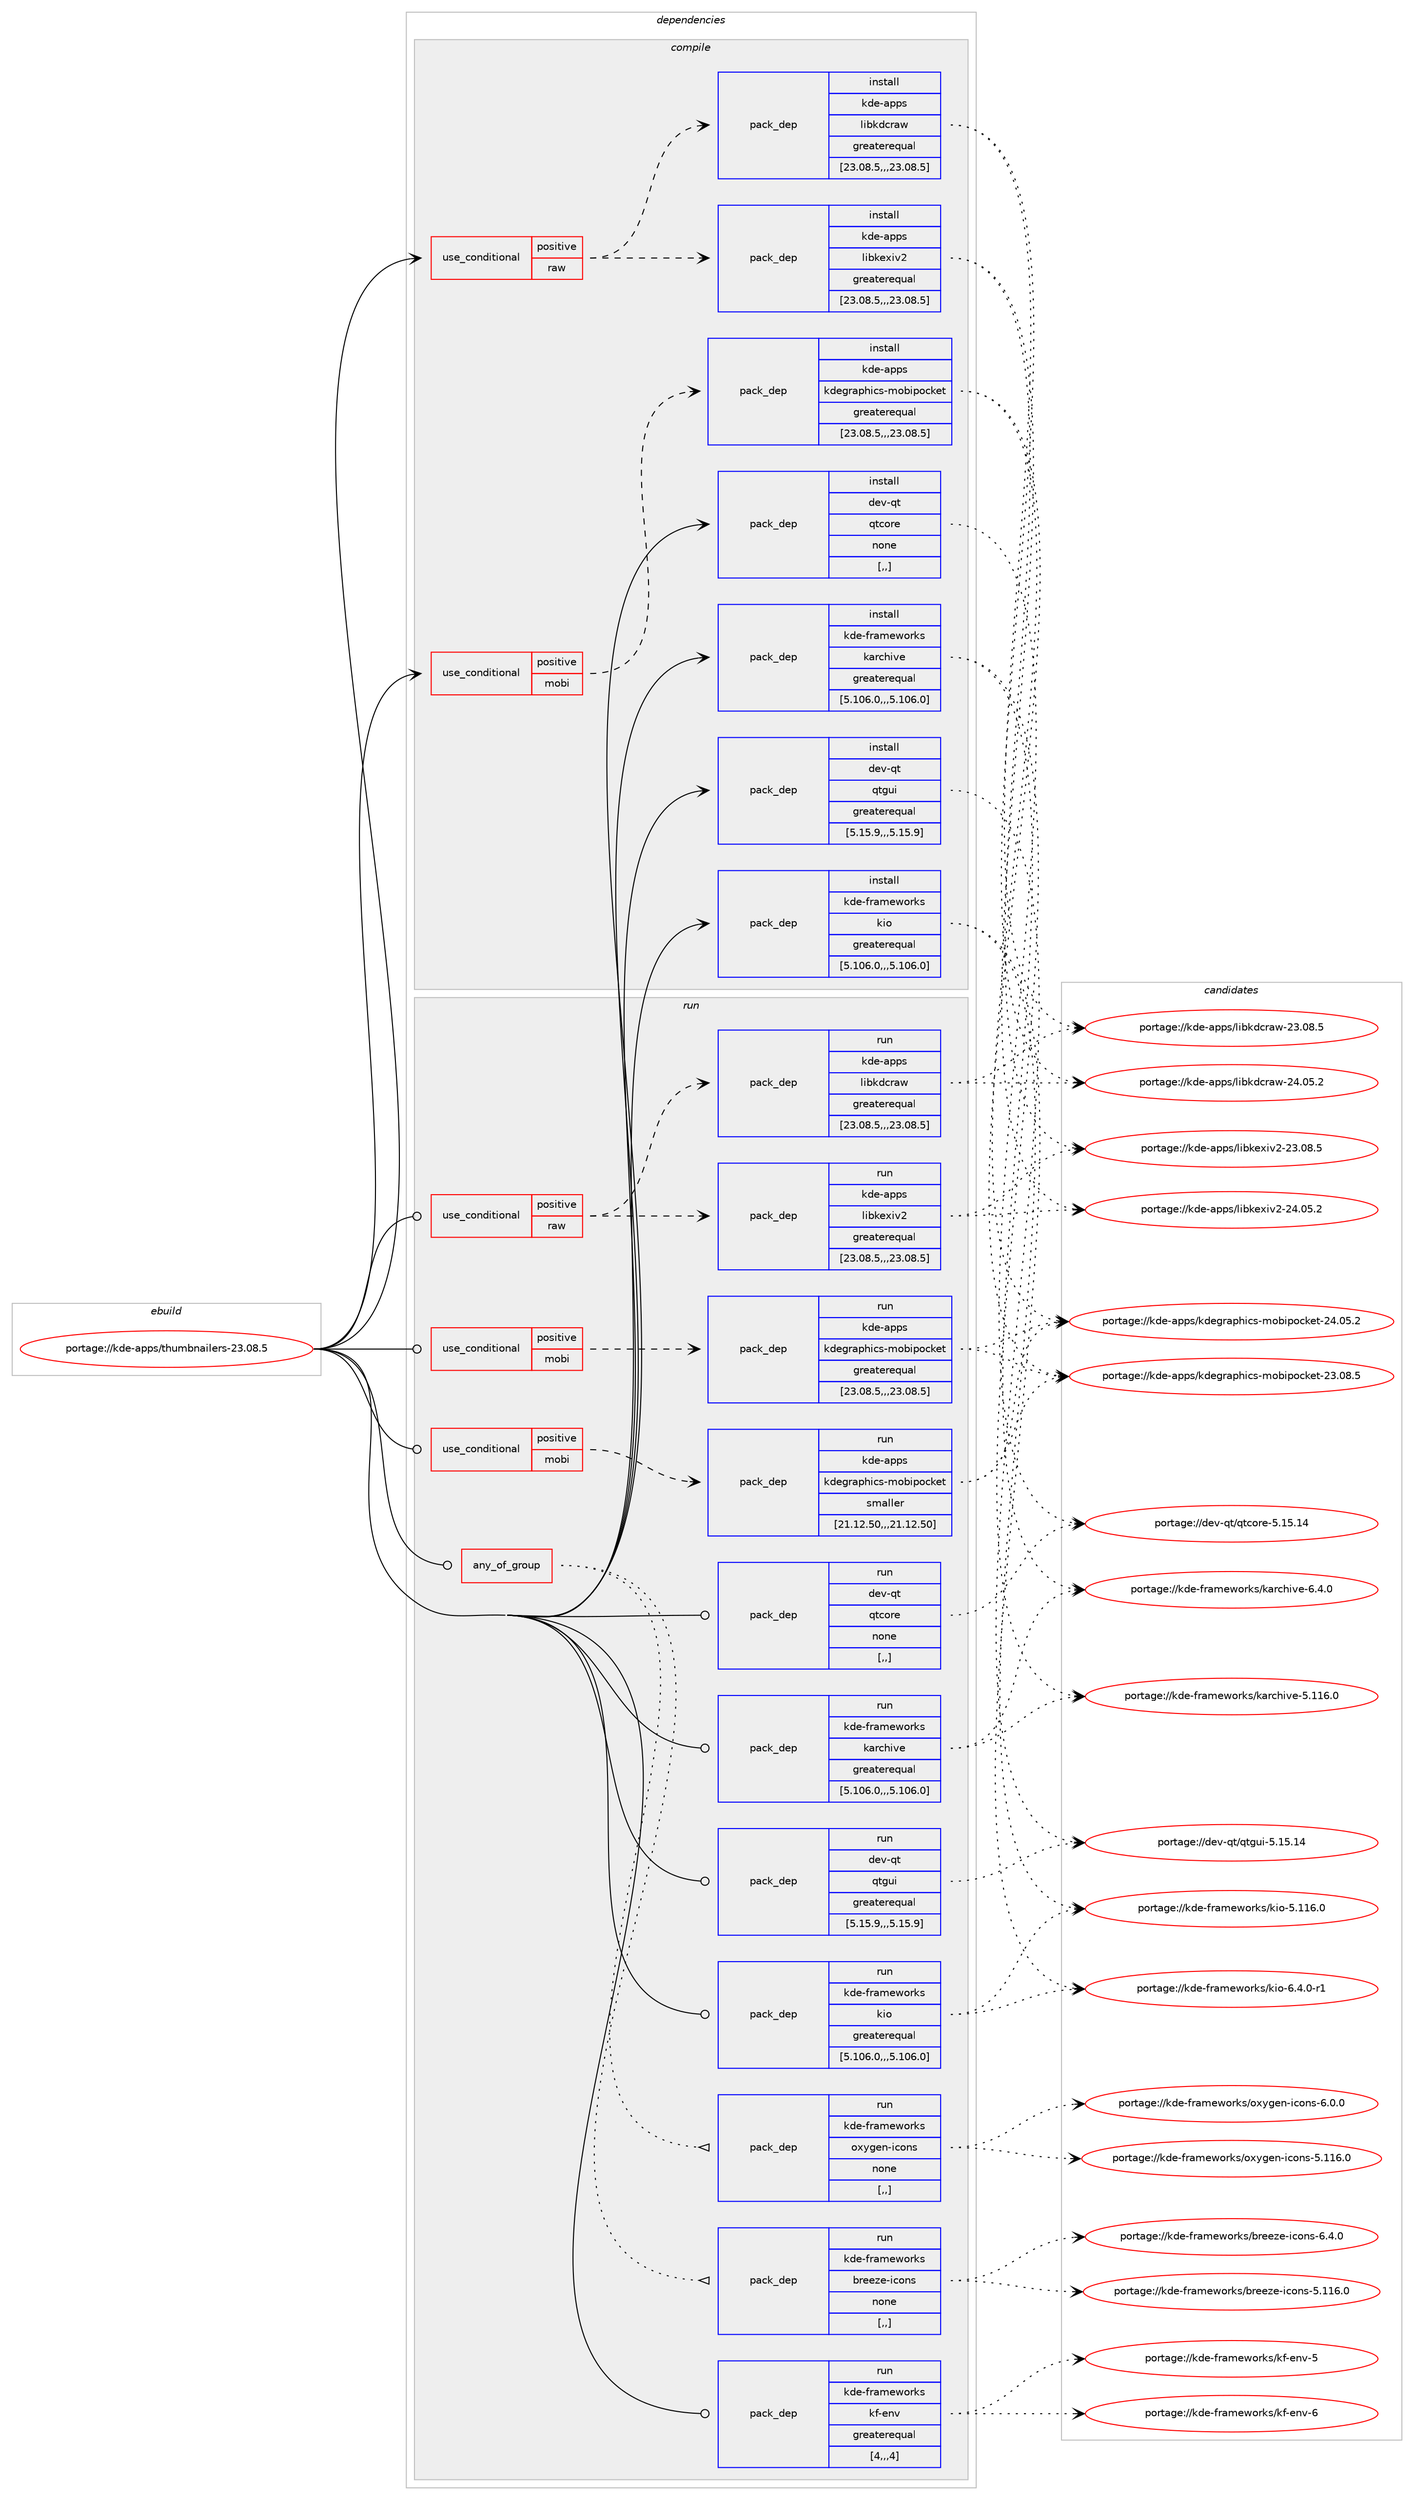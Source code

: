 digraph prolog {

# *************
# Graph options
# *************

newrank=true;
concentrate=true;
compound=true;
graph [rankdir=LR,fontname=Helvetica,fontsize=10,ranksep=1.5];#, ranksep=2.5, nodesep=0.2];
edge  [arrowhead=vee];
node  [fontname=Helvetica,fontsize=10];

# **********
# The ebuild
# **********

subgraph cluster_leftcol {
color=gray;
label=<<i>ebuild</i>>;
id [label="portage://kde-apps/thumbnailers-23.08.5", color=red, width=4, href="../kde-apps/thumbnailers-23.08.5.svg"];
}

# ****************
# The dependencies
# ****************

subgraph cluster_midcol {
color=gray;
label=<<i>dependencies</i>>;
subgraph cluster_compile {
fillcolor="#eeeeee";
style=filled;
label=<<i>compile</i>>;
subgraph cond67633 {
dependency262381 [label=<<TABLE BORDER="0" CELLBORDER="1" CELLSPACING="0" CELLPADDING="4"><TR><TD ROWSPAN="3" CELLPADDING="10">use_conditional</TD></TR><TR><TD>positive</TD></TR><TR><TD>mobi</TD></TR></TABLE>>, shape=none, color=red];
subgraph pack192696 {
dependency262382 [label=<<TABLE BORDER="0" CELLBORDER="1" CELLSPACING="0" CELLPADDING="4" WIDTH="220"><TR><TD ROWSPAN="6" CELLPADDING="30">pack_dep</TD></TR><TR><TD WIDTH="110">install</TD></TR><TR><TD>kde-apps</TD></TR><TR><TD>kdegraphics-mobipocket</TD></TR><TR><TD>greaterequal</TD></TR><TR><TD>[23.08.5,,,23.08.5]</TD></TR></TABLE>>, shape=none, color=blue];
}
dependency262381:e -> dependency262382:w [weight=20,style="dashed",arrowhead="vee"];
}
id:e -> dependency262381:w [weight=20,style="solid",arrowhead="vee"];
subgraph cond67634 {
dependency262383 [label=<<TABLE BORDER="0" CELLBORDER="1" CELLSPACING="0" CELLPADDING="4"><TR><TD ROWSPAN="3" CELLPADDING="10">use_conditional</TD></TR><TR><TD>positive</TD></TR><TR><TD>raw</TD></TR></TABLE>>, shape=none, color=red];
subgraph pack192697 {
dependency262384 [label=<<TABLE BORDER="0" CELLBORDER="1" CELLSPACING="0" CELLPADDING="4" WIDTH="220"><TR><TD ROWSPAN="6" CELLPADDING="30">pack_dep</TD></TR><TR><TD WIDTH="110">install</TD></TR><TR><TD>kde-apps</TD></TR><TR><TD>libkdcraw</TD></TR><TR><TD>greaterequal</TD></TR><TR><TD>[23.08.5,,,23.08.5]</TD></TR></TABLE>>, shape=none, color=blue];
}
dependency262383:e -> dependency262384:w [weight=20,style="dashed",arrowhead="vee"];
subgraph pack192698 {
dependency262385 [label=<<TABLE BORDER="0" CELLBORDER="1" CELLSPACING="0" CELLPADDING="4" WIDTH="220"><TR><TD ROWSPAN="6" CELLPADDING="30">pack_dep</TD></TR><TR><TD WIDTH="110">install</TD></TR><TR><TD>kde-apps</TD></TR><TR><TD>libkexiv2</TD></TR><TR><TD>greaterequal</TD></TR><TR><TD>[23.08.5,,,23.08.5]</TD></TR></TABLE>>, shape=none, color=blue];
}
dependency262383:e -> dependency262385:w [weight=20,style="dashed",arrowhead="vee"];
}
id:e -> dependency262383:w [weight=20,style="solid",arrowhead="vee"];
subgraph pack192699 {
dependency262386 [label=<<TABLE BORDER="0" CELLBORDER="1" CELLSPACING="0" CELLPADDING="4" WIDTH="220"><TR><TD ROWSPAN="6" CELLPADDING="30">pack_dep</TD></TR><TR><TD WIDTH="110">install</TD></TR><TR><TD>dev-qt</TD></TR><TR><TD>qtcore</TD></TR><TR><TD>none</TD></TR><TR><TD>[,,]</TD></TR></TABLE>>, shape=none, color=blue];
}
id:e -> dependency262386:w [weight=20,style="solid",arrowhead="vee"];
subgraph pack192700 {
dependency262387 [label=<<TABLE BORDER="0" CELLBORDER="1" CELLSPACING="0" CELLPADDING="4" WIDTH="220"><TR><TD ROWSPAN="6" CELLPADDING="30">pack_dep</TD></TR><TR><TD WIDTH="110">install</TD></TR><TR><TD>dev-qt</TD></TR><TR><TD>qtgui</TD></TR><TR><TD>greaterequal</TD></TR><TR><TD>[5.15.9,,,5.15.9]</TD></TR></TABLE>>, shape=none, color=blue];
}
id:e -> dependency262387:w [weight=20,style="solid",arrowhead="vee"];
subgraph pack192701 {
dependency262388 [label=<<TABLE BORDER="0" CELLBORDER="1" CELLSPACING="0" CELLPADDING="4" WIDTH="220"><TR><TD ROWSPAN="6" CELLPADDING="30">pack_dep</TD></TR><TR><TD WIDTH="110">install</TD></TR><TR><TD>kde-frameworks</TD></TR><TR><TD>karchive</TD></TR><TR><TD>greaterequal</TD></TR><TR><TD>[5.106.0,,,5.106.0]</TD></TR></TABLE>>, shape=none, color=blue];
}
id:e -> dependency262388:w [weight=20,style="solid",arrowhead="vee"];
subgraph pack192702 {
dependency262389 [label=<<TABLE BORDER="0" CELLBORDER="1" CELLSPACING="0" CELLPADDING="4" WIDTH="220"><TR><TD ROWSPAN="6" CELLPADDING="30">pack_dep</TD></TR><TR><TD WIDTH="110">install</TD></TR><TR><TD>kde-frameworks</TD></TR><TR><TD>kio</TD></TR><TR><TD>greaterequal</TD></TR><TR><TD>[5.106.0,,,5.106.0]</TD></TR></TABLE>>, shape=none, color=blue];
}
id:e -> dependency262389:w [weight=20,style="solid",arrowhead="vee"];
}
subgraph cluster_compileandrun {
fillcolor="#eeeeee";
style=filled;
label=<<i>compile and run</i>>;
}
subgraph cluster_run {
fillcolor="#eeeeee";
style=filled;
label=<<i>run</i>>;
subgraph any1892 {
dependency262390 [label=<<TABLE BORDER="0" CELLBORDER="1" CELLSPACING="0" CELLPADDING="4"><TR><TD CELLPADDING="10">any_of_group</TD></TR></TABLE>>, shape=none, color=red];subgraph pack192703 {
dependency262391 [label=<<TABLE BORDER="0" CELLBORDER="1" CELLSPACING="0" CELLPADDING="4" WIDTH="220"><TR><TD ROWSPAN="6" CELLPADDING="30">pack_dep</TD></TR><TR><TD WIDTH="110">run</TD></TR><TR><TD>kde-frameworks</TD></TR><TR><TD>breeze-icons</TD></TR><TR><TD>none</TD></TR><TR><TD>[,,]</TD></TR></TABLE>>, shape=none, color=blue];
}
dependency262390:e -> dependency262391:w [weight=20,style="dotted",arrowhead="oinv"];
subgraph pack192704 {
dependency262392 [label=<<TABLE BORDER="0" CELLBORDER="1" CELLSPACING="0" CELLPADDING="4" WIDTH="220"><TR><TD ROWSPAN="6" CELLPADDING="30">pack_dep</TD></TR><TR><TD WIDTH="110">run</TD></TR><TR><TD>kde-frameworks</TD></TR><TR><TD>oxygen-icons</TD></TR><TR><TD>none</TD></TR><TR><TD>[,,]</TD></TR></TABLE>>, shape=none, color=blue];
}
dependency262390:e -> dependency262392:w [weight=20,style="dotted",arrowhead="oinv"];
}
id:e -> dependency262390:w [weight=20,style="solid",arrowhead="odot"];
subgraph cond67635 {
dependency262393 [label=<<TABLE BORDER="0" CELLBORDER="1" CELLSPACING="0" CELLPADDING="4"><TR><TD ROWSPAN="3" CELLPADDING="10">use_conditional</TD></TR><TR><TD>positive</TD></TR><TR><TD>mobi</TD></TR></TABLE>>, shape=none, color=red];
subgraph pack192705 {
dependency262394 [label=<<TABLE BORDER="0" CELLBORDER="1" CELLSPACING="0" CELLPADDING="4" WIDTH="220"><TR><TD ROWSPAN="6" CELLPADDING="30">pack_dep</TD></TR><TR><TD WIDTH="110">run</TD></TR><TR><TD>kde-apps</TD></TR><TR><TD>kdegraphics-mobipocket</TD></TR><TR><TD>greaterequal</TD></TR><TR><TD>[23.08.5,,,23.08.5]</TD></TR></TABLE>>, shape=none, color=blue];
}
dependency262393:e -> dependency262394:w [weight=20,style="dashed",arrowhead="vee"];
}
id:e -> dependency262393:w [weight=20,style="solid",arrowhead="odot"];
subgraph cond67636 {
dependency262395 [label=<<TABLE BORDER="0" CELLBORDER="1" CELLSPACING="0" CELLPADDING="4"><TR><TD ROWSPAN="3" CELLPADDING="10">use_conditional</TD></TR><TR><TD>positive</TD></TR><TR><TD>mobi</TD></TR></TABLE>>, shape=none, color=red];
subgraph pack192706 {
dependency262396 [label=<<TABLE BORDER="0" CELLBORDER="1" CELLSPACING="0" CELLPADDING="4" WIDTH="220"><TR><TD ROWSPAN="6" CELLPADDING="30">pack_dep</TD></TR><TR><TD WIDTH="110">run</TD></TR><TR><TD>kde-apps</TD></TR><TR><TD>kdegraphics-mobipocket</TD></TR><TR><TD>smaller</TD></TR><TR><TD>[21.12.50,,,21.12.50]</TD></TR></TABLE>>, shape=none, color=blue];
}
dependency262395:e -> dependency262396:w [weight=20,style="dashed",arrowhead="vee"];
}
id:e -> dependency262395:w [weight=20,style="solid",arrowhead="odot"];
subgraph cond67637 {
dependency262397 [label=<<TABLE BORDER="0" CELLBORDER="1" CELLSPACING="0" CELLPADDING="4"><TR><TD ROWSPAN="3" CELLPADDING="10">use_conditional</TD></TR><TR><TD>positive</TD></TR><TR><TD>raw</TD></TR></TABLE>>, shape=none, color=red];
subgraph pack192707 {
dependency262398 [label=<<TABLE BORDER="0" CELLBORDER="1" CELLSPACING="0" CELLPADDING="4" WIDTH="220"><TR><TD ROWSPAN="6" CELLPADDING="30">pack_dep</TD></TR><TR><TD WIDTH="110">run</TD></TR><TR><TD>kde-apps</TD></TR><TR><TD>libkdcraw</TD></TR><TR><TD>greaterequal</TD></TR><TR><TD>[23.08.5,,,23.08.5]</TD></TR></TABLE>>, shape=none, color=blue];
}
dependency262397:e -> dependency262398:w [weight=20,style="dashed",arrowhead="vee"];
subgraph pack192708 {
dependency262399 [label=<<TABLE BORDER="0" CELLBORDER="1" CELLSPACING="0" CELLPADDING="4" WIDTH="220"><TR><TD ROWSPAN="6" CELLPADDING="30">pack_dep</TD></TR><TR><TD WIDTH="110">run</TD></TR><TR><TD>kde-apps</TD></TR><TR><TD>libkexiv2</TD></TR><TR><TD>greaterequal</TD></TR><TR><TD>[23.08.5,,,23.08.5]</TD></TR></TABLE>>, shape=none, color=blue];
}
dependency262397:e -> dependency262399:w [weight=20,style="dashed",arrowhead="vee"];
}
id:e -> dependency262397:w [weight=20,style="solid",arrowhead="odot"];
subgraph pack192709 {
dependency262400 [label=<<TABLE BORDER="0" CELLBORDER="1" CELLSPACING="0" CELLPADDING="4" WIDTH="220"><TR><TD ROWSPAN="6" CELLPADDING="30">pack_dep</TD></TR><TR><TD WIDTH="110">run</TD></TR><TR><TD>dev-qt</TD></TR><TR><TD>qtcore</TD></TR><TR><TD>none</TD></TR><TR><TD>[,,]</TD></TR></TABLE>>, shape=none, color=blue];
}
id:e -> dependency262400:w [weight=20,style="solid",arrowhead="odot"];
subgraph pack192710 {
dependency262401 [label=<<TABLE BORDER="0" CELLBORDER="1" CELLSPACING="0" CELLPADDING="4" WIDTH="220"><TR><TD ROWSPAN="6" CELLPADDING="30">pack_dep</TD></TR><TR><TD WIDTH="110">run</TD></TR><TR><TD>dev-qt</TD></TR><TR><TD>qtgui</TD></TR><TR><TD>greaterequal</TD></TR><TR><TD>[5.15.9,,,5.15.9]</TD></TR></TABLE>>, shape=none, color=blue];
}
id:e -> dependency262401:w [weight=20,style="solid",arrowhead="odot"];
subgraph pack192711 {
dependency262402 [label=<<TABLE BORDER="0" CELLBORDER="1" CELLSPACING="0" CELLPADDING="4" WIDTH="220"><TR><TD ROWSPAN="6" CELLPADDING="30">pack_dep</TD></TR><TR><TD WIDTH="110">run</TD></TR><TR><TD>kde-frameworks</TD></TR><TR><TD>karchive</TD></TR><TR><TD>greaterequal</TD></TR><TR><TD>[5.106.0,,,5.106.0]</TD></TR></TABLE>>, shape=none, color=blue];
}
id:e -> dependency262402:w [weight=20,style="solid",arrowhead="odot"];
subgraph pack192712 {
dependency262403 [label=<<TABLE BORDER="0" CELLBORDER="1" CELLSPACING="0" CELLPADDING="4" WIDTH="220"><TR><TD ROWSPAN="6" CELLPADDING="30">pack_dep</TD></TR><TR><TD WIDTH="110">run</TD></TR><TR><TD>kde-frameworks</TD></TR><TR><TD>kf-env</TD></TR><TR><TD>greaterequal</TD></TR><TR><TD>[4,,,4]</TD></TR></TABLE>>, shape=none, color=blue];
}
id:e -> dependency262403:w [weight=20,style="solid",arrowhead="odot"];
subgraph pack192713 {
dependency262404 [label=<<TABLE BORDER="0" CELLBORDER="1" CELLSPACING="0" CELLPADDING="4" WIDTH="220"><TR><TD ROWSPAN="6" CELLPADDING="30">pack_dep</TD></TR><TR><TD WIDTH="110">run</TD></TR><TR><TD>kde-frameworks</TD></TR><TR><TD>kio</TD></TR><TR><TD>greaterequal</TD></TR><TR><TD>[5.106.0,,,5.106.0]</TD></TR></TABLE>>, shape=none, color=blue];
}
id:e -> dependency262404:w [weight=20,style="solid",arrowhead="odot"];
}
}

# **************
# The candidates
# **************

subgraph cluster_choices {
rank=same;
color=gray;
label=<<i>candidates</i>>;

subgraph choice192696 {
color=black;
nodesep=1;
choice10710010145971121121154710710010110311497112104105991154510911198105112111991071011164550524648534650 [label="portage://kde-apps/kdegraphics-mobipocket-24.05.2", color=red, width=4,href="../kde-apps/kdegraphics-mobipocket-24.05.2.svg"];
choice10710010145971121121154710710010110311497112104105991154510911198105112111991071011164550514648564653 [label="portage://kde-apps/kdegraphics-mobipocket-23.08.5", color=red, width=4,href="../kde-apps/kdegraphics-mobipocket-23.08.5.svg"];
dependency262382:e -> choice10710010145971121121154710710010110311497112104105991154510911198105112111991071011164550524648534650:w [style=dotted,weight="100"];
dependency262382:e -> choice10710010145971121121154710710010110311497112104105991154510911198105112111991071011164550514648564653:w [style=dotted,weight="100"];
}
subgraph choice192697 {
color=black;
nodesep=1;
choice1071001014597112112115471081059810710099114971194550524648534650 [label="portage://kde-apps/libkdcraw-24.05.2", color=red, width=4,href="../kde-apps/libkdcraw-24.05.2.svg"];
choice1071001014597112112115471081059810710099114971194550514648564653 [label="portage://kde-apps/libkdcraw-23.08.5", color=red, width=4,href="../kde-apps/libkdcraw-23.08.5.svg"];
dependency262384:e -> choice1071001014597112112115471081059810710099114971194550524648534650:w [style=dotted,weight="100"];
dependency262384:e -> choice1071001014597112112115471081059810710099114971194550514648564653:w [style=dotted,weight="100"];
}
subgraph choice192698 {
color=black;
nodesep=1;
choice10710010145971121121154710810598107101120105118504550524648534650 [label="portage://kde-apps/libkexiv2-24.05.2", color=red, width=4,href="../kde-apps/libkexiv2-24.05.2.svg"];
choice10710010145971121121154710810598107101120105118504550514648564653 [label="portage://kde-apps/libkexiv2-23.08.5", color=red, width=4,href="../kde-apps/libkexiv2-23.08.5.svg"];
dependency262385:e -> choice10710010145971121121154710810598107101120105118504550524648534650:w [style=dotted,weight="100"];
dependency262385:e -> choice10710010145971121121154710810598107101120105118504550514648564653:w [style=dotted,weight="100"];
}
subgraph choice192699 {
color=black;
nodesep=1;
choice1001011184511311647113116991111141014553464953464952 [label="portage://dev-qt/qtcore-5.15.14", color=red, width=4,href="../dev-qt/qtcore-5.15.14.svg"];
dependency262386:e -> choice1001011184511311647113116991111141014553464953464952:w [style=dotted,weight="100"];
}
subgraph choice192700 {
color=black;
nodesep=1;
choice10010111845113116471131161031171054553464953464952 [label="portage://dev-qt/qtgui-5.15.14", color=red, width=4,href="../dev-qt/qtgui-5.15.14.svg"];
dependency262387:e -> choice10010111845113116471131161031171054553464953464952:w [style=dotted,weight="100"];
}
subgraph choice192701 {
color=black;
nodesep=1;
choice1071001014510211497109101119111114107115471079711499104105118101455446524648 [label="portage://kde-frameworks/karchive-6.4.0", color=red, width=4,href="../kde-frameworks/karchive-6.4.0.svg"];
choice10710010145102114971091011191111141071154710797114991041051181014553464949544648 [label="portage://kde-frameworks/karchive-5.116.0", color=red, width=4,href="../kde-frameworks/karchive-5.116.0.svg"];
dependency262388:e -> choice1071001014510211497109101119111114107115471079711499104105118101455446524648:w [style=dotted,weight="100"];
dependency262388:e -> choice10710010145102114971091011191111141071154710797114991041051181014553464949544648:w [style=dotted,weight="100"];
}
subgraph choice192702 {
color=black;
nodesep=1;
choice1071001014510211497109101119111114107115471071051114554465246484511449 [label="portage://kde-frameworks/kio-6.4.0-r1", color=red, width=4,href="../kde-frameworks/kio-6.4.0-r1.svg"];
choice1071001014510211497109101119111114107115471071051114553464949544648 [label="portage://kde-frameworks/kio-5.116.0", color=red, width=4,href="../kde-frameworks/kio-5.116.0.svg"];
dependency262389:e -> choice1071001014510211497109101119111114107115471071051114554465246484511449:w [style=dotted,weight="100"];
dependency262389:e -> choice1071001014510211497109101119111114107115471071051114553464949544648:w [style=dotted,weight="100"];
}
subgraph choice192703 {
color=black;
nodesep=1;
choice107100101451021149710910111911111410711547981141011011221014510599111110115455446524648 [label="portage://kde-frameworks/breeze-icons-6.4.0", color=red, width=4,href="../kde-frameworks/breeze-icons-6.4.0.svg"];
choice1071001014510211497109101119111114107115479811410110112210145105991111101154553464949544648 [label="portage://kde-frameworks/breeze-icons-5.116.0", color=red, width=4,href="../kde-frameworks/breeze-icons-5.116.0.svg"];
dependency262391:e -> choice107100101451021149710910111911111410711547981141011011221014510599111110115455446524648:w [style=dotted,weight="100"];
dependency262391:e -> choice1071001014510211497109101119111114107115479811410110112210145105991111101154553464949544648:w [style=dotted,weight="100"];
}
subgraph choice192704 {
color=black;
nodesep=1;
choice1071001014510211497109101119111114107115471111201211031011104510599111110115455446484648 [label="portage://kde-frameworks/oxygen-icons-6.0.0", color=red, width=4,href="../kde-frameworks/oxygen-icons-6.0.0.svg"];
choice10710010145102114971091011191111141071154711112012110310111045105991111101154553464949544648 [label="portage://kde-frameworks/oxygen-icons-5.116.0", color=red, width=4,href="../kde-frameworks/oxygen-icons-5.116.0.svg"];
dependency262392:e -> choice1071001014510211497109101119111114107115471111201211031011104510599111110115455446484648:w [style=dotted,weight="100"];
dependency262392:e -> choice10710010145102114971091011191111141071154711112012110310111045105991111101154553464949544648:w [style=dotted,weight="100"];
}
subgraph choice192705 {
color=black;
nodesep=1;
choice10710010145971121121154710710010110311497112104105991154510911198105112111991071011164550524648534650 [label="portage://kde-apps/kdegraphics-mobipocket-24.05.2", color=red, width=4,href="../kde-apps/kdegraphics-mobipocket-24.05.2.svg"];
choice10710010145971121121154710710010110311497112104105991154510911198105112111991071011164550514648564653 [label="portage://kde-apps/kdegraphics-mobipocket-23.08.5", color=red, width=4,href="../kde-apps/kdegraphics-mobipocket-23.08.5.svg"];
dependency262394:e -> choice10710010145971121121154710710010110311497112104105991154510911198105112111991071011164550524648534650:w [style=dotted,weight="100"];
dependency262394:e -> choice10710010145971121121154710710010110311497112104105991154510911198105112111991071011164550514648564653:w [style=dotted,weight="100"];
}
subgraph choice192706 {
color=black;
nodesep=1;
choice10710010145971121121154710710010110311497112104105991154510911198105112111991071011164550524648534650 [label="portage://kde-apps/kdegraphics-mobipocket-24.05.2", color=red, width=4,href="../kde-apps/kdegraphics-mobipocket-24.05.2.svg"];
choice10710010145971121121154710710010110311497112104105991154510911198105112111991071011164550514648564653 [label="portage://kde-apps/kdegraphics-mobipocket-23.08.5", color=red, width=4,href="../kde-apps/kdegraphics-mobipocket-23.08.5.svg"];
dependency262396:e -> choice10710010145971121121154710710010110311497112104105991154510911198105112111991071011164550524648534650:w [style=dotted,weight="100"];
dependency262396:e -> choice10710010145971121121154710710010110311497112104105991154510911198105112111991071011164550514648564653:w [style=dotted,weight="100"];
}
subgraph choice192707 {
color=black;
nodesep=1;
choice1071001014597112112115471081059810710099114971194550524648534650 [label="portage://kde-apps/libkdcraw-24.05.2", color=red, width=4,href="../kde-apps/libkdcraw-24.05.2.svg"];
choice1071001014597112112115471081059810710099114971194550514648564653 [label="portage://kde-apps/libkdcraw-23.08.5", color=red, width=4,href="../kde-apps/libkdcraw-23.08.5.svg"];
dependency262398:e -> choice1071001014597112112115471081059810710099114971194550524648534650:w [style=dotted,weight="100"];
dependency262398:e -> choice1071001014597112112115471081059810710099114971194550514648564653:w [style=dotted,weight="100"];
}
subgraph choice192708 {
color=black;
nodesep=1;
choice10710010145971121121154710810598107101120105118504550524648534650 [label="portage://kde-apps/libkexiv2-24.05.2", color=red, width=4,href="../kde-apps/libkexiv2-24.05.2.svg"];
choice10710010145971121121154710810598107101120105118504550514648564653 [label="portage://kde-apps/libkexiv2-23.08.5", color=red, width=4,href="../kde-apps/libkexiv2-23.08.5.svg"];
dependency262399:e -> choice10710010145971121121154710810598107101120105118504550524648534650:w [style=dotted,weight="100"];
dependency262399:e -> choice10710010145971121121154710810598107101120105118504550514648564653:w [style=dotted,weight="100"];
}
subgraph choice192709 {
color=black;
nodesep=1;
choice1001011184511311647113116991111141014553464953464952 [label="portage://dev-qt/qtcore-5.15.14", color=red, width=4,href="../dev-qt/qtcore-5.15.14.svg"];
dependency262400:e -> choice1001011184511311647113116991111141014553464953464952:w [style=dotted,weight="100"];
}
subgraph choice192710 {
color=black;
nodesep=1;
choice10010111845113116471131161031171054553464953464952 [label="portage://dev-qt/qtgui-5.15.14", color=red, width=4,href="../dev-qt/qtgui-5.15.14.svg"];
dependency262401:e -> choice10010111845113116471131161031171054553464953464952:w [style=dotted,weight="100"];
}
subgraph choice192711 {
color=black;
nodesep=1;
choice1071001014510211497109101119111114107115471079711499104105118101455446524648 [label="portage://kde-frameworks/karchive-6.4.0", color=red, width=4,href="../kde-frameworks/karchive-6.4.0.svg"];
choice10710010145102114971091011191111141071154710797114991041051181014553464949544648 [label="portage://kde-frameworks/karchive-5.116.0", color=red, width=4,href="../kde-frameworks/karchive-5.116.0.svg"];
dependency262402:e -> choice1071001014510211497109101119111114107115471079711499104105118101455446524648:w [style=dotted,weight="100"];
dependency262402:e -> choice10710010145102114971091011191111141071154710797114991041051181014553464949544648:w [style=dotted,weight="100"];
}
subgraph choice192712 {
color=black;
nodesep=1;
choice107100101451021149710910111911111410711547107102451011101184554 [label="portage://kde-frameworks/kf-env-6", color=red, width=4,href="../kde-frameworks/kf-env-6.svg"];
choice107100101451021149710910111911111410711547107102451011101184553 [label="portage://kde-frameworks/kf-env-5", color=red, width=4,href="../kde-frameworks/kf-env-5.svg"];
dependency262403:e -> choice107100101451021149710910111911111410711547107102451011101184554:w [style=dotted,weight="100"];
dependency262403:e -> choice107100101451021149710910111911111410711547107102451011101184553:w [style=dotted,weight="100"];
}
subgraph choice192713 {
color=black;
nodesep=1;
choice1071001014510211497109101119111114107115471071051114554465246484511449 [label="portage://kde-frameworks/kio-6.4.0-r1", color=red, width=4,href="../kde-frameworks/kio-6.4.0-r1.svg"];
choice1071001014510211497109101119111114107115471071051114553464949544648 [label="portage://kde-frameworks/kio-5.116.0", color=red, width=4,href="../kde-frameworks/kio-5.116.0.svg"];
dependency262404:e -> choice1071001014510211497109101119111114107115471071051114554465246484511449:w [style=dotted,weight="100"];
dependency262404:e -> choice1071001014510211497109101119111114107115471071051114553464949544648:w [style=dotted,weight="100"];
}
}

}
